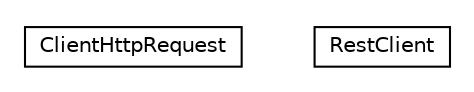 #!/usr/local/bin/dot
#
# Class diagram 
# Generated by UMLGraph version R5_6-24-gf6e263 (http://www.umlgraph.org/)
#

digraph G {
	edge [fontname="Helvetica",fontsize=10,labelfontname="Helvetica",labelfontsize=10];
	node [fontname="Helvetica",fontsize=10,shape=plaintext];
	nodesep=0.25;
	ranksep=0.5;
	// org.universAAL.ri.restToolkit.ClientHttpRequest
	c696 [label=<<table title="org.universAAL.ri.restToolkit.ClientHttpRequest" border="0" cellborder="1" cellspacing="0" cellpadding="2" port="p" href="./ClientHttpRequest.html">
		<tr><td><table border="0" cellspacing="0" cellpadding="1">
<tr><td align="center" balign="center"> ClientHttpRequest </td></tr>
		</table></td></tr>
		</table>>, URL="./ClientHttpRequest.html", fontname="Helvetica", fontcolor="black", fontsize=10.0];
	// org.universAAL.ri.restToolkit.RestClient
	c697 [label=<<table title="org.universAAL.ri.restToolkit.RestClient" border="0" cellborder="1" cellspacing="0" cellpadding="2" port="p" href="./RestClient.html">
		<tr><td><table border="0" cellspacing="0" cellpadding="1">
<tr><td align="center" balign="center"> RestClient </td></tr>
		</table></td></tr>
		</table>>, URL="./RestClient.html", fontname="Helvetica", fontcolor="black", fontsize=10.0];
}


